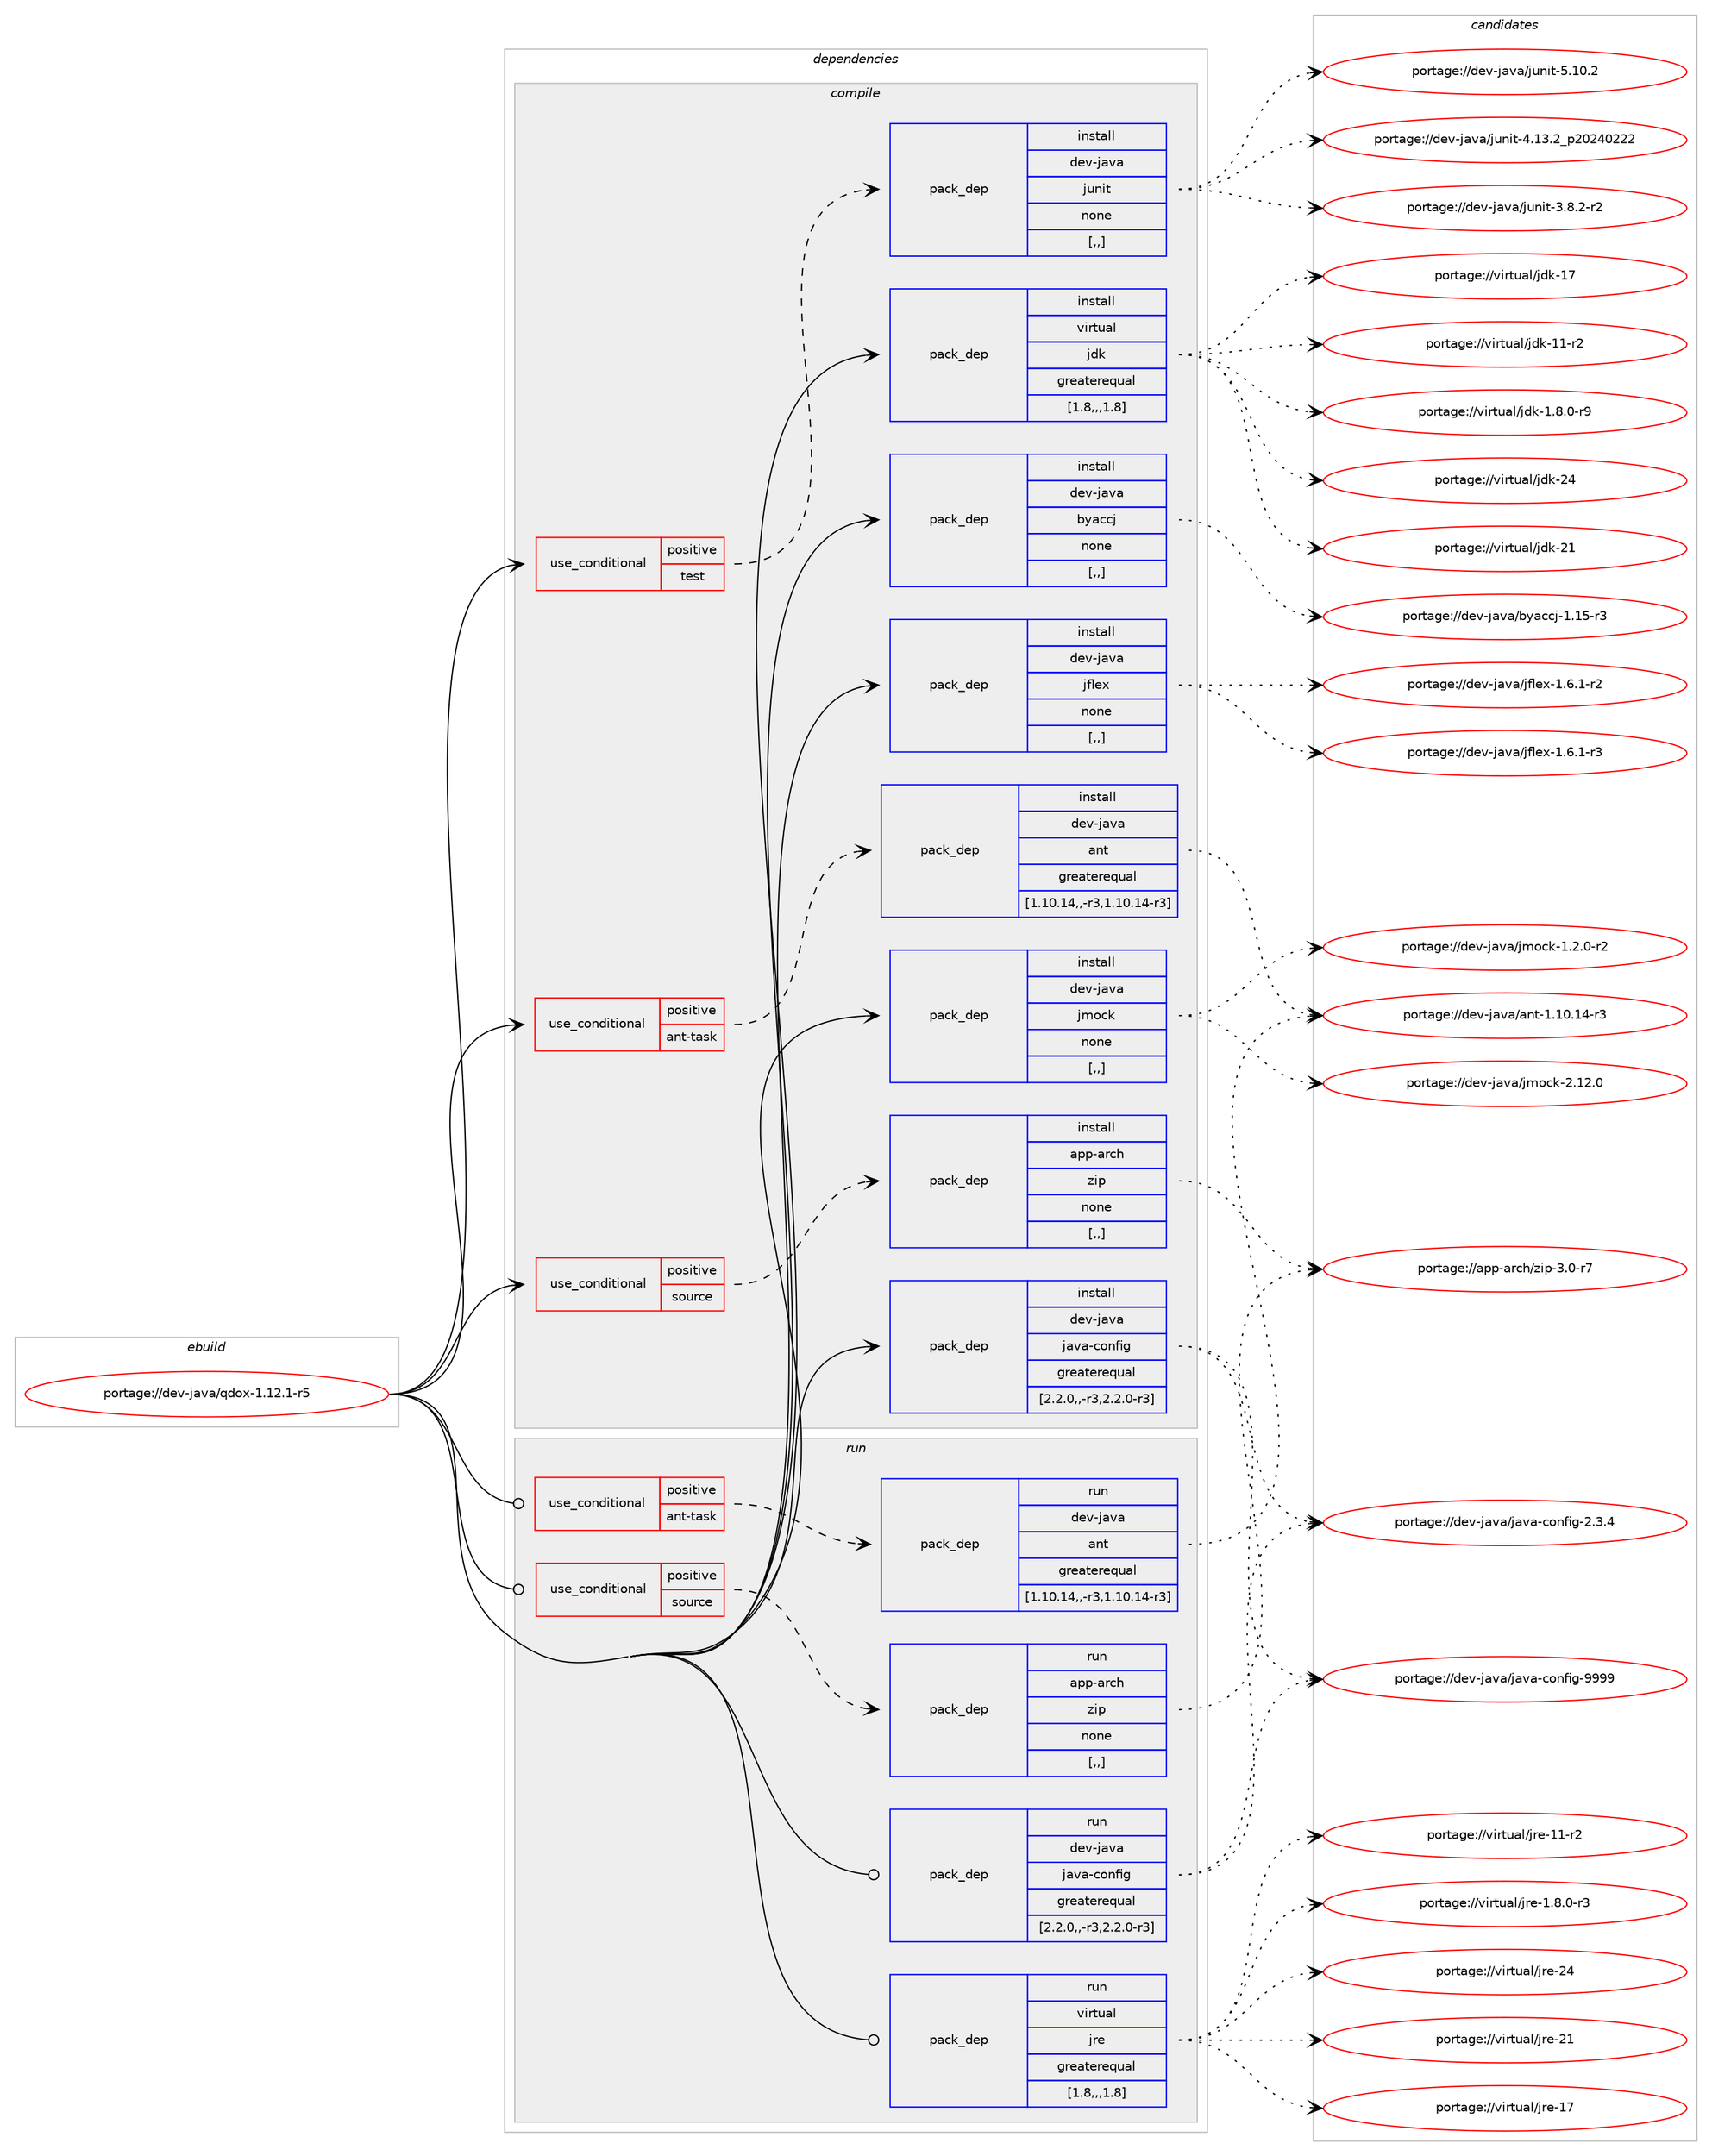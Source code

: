 digraph prolog {

# *************
# Graph options
# *************

newrank=true;
concentrate=true;
compound=true;
graph [rankdir=LR,fontname=Helvetica,fontsize=10,ranksep=1.5];#, ranksep=2.5, nodesep=0.2];
edge  [arrowhead=vee];
node  [fontname=Helvetica,fontsize=10];

# **********
# The ebuild
# **********

subgraph cluster_leftcol {
color=gray;
label=<<i>ebuild</i>>;
id [label="portage://dev-java/qdox-1.12.1-r5", color=red, width=4, href="../dev-java/qdox-1.12.1-r5.svg"];
}

# ****************
# The dependencies
# ****************

subgraph cluster_midcol {
color=gray;
label=<<i>dependencies</i>>;
subgraph cluster_compile {
fillcolor="#eeeeee";
style=filled;
label=<<i>compile</i>>;
subgraph cond22406 {
dependency97217 [label=<<TABLE BORDER="0" CELLBORDER="1" CELLSPACING="0" CELLPADDING="4"><TR><TD ROWSPAN="3" CELLPADDING="10">use_conditional</TD></TR><TR><TD>positive</TD></TR><TR><TD>ant-task</TD></TR></TABLE>>, shape=none, color=red];
subgraph pack73745 {
dependency97218 [label=<<TABLE BORDER="0" CELLBORDER="1" CELLSPACING="0" CELLPADDING="4" WIDTH="220"><TR><TD ROWSPAN="6" CELLPADDING="30">pack_dep</TD></TR><TR><TD WIDTH="110">install</TD></TR><TR><TD>dev-java</TD></TR><TR><TD>ant</TD></TR><TR><TD>greaterequal</TD></TR><TR><TD>[1.10.14,,-r3,1.10.14-r3]</TD></TR></TABLE>>, shape=none, color=blue];
}
dependency97217:e -> dependency97218:w [weight=20,style="dashed",arrowhead="vee"];
}
id:e -> dependency97217:w [weight=20,style="solid",arrowhead="vee"];
subgraph cond22407 {
dependency97219 [label=<<TABLE BORDER="0" CELLBORDER="1" CELLSPACING="0" CELLPADDING="4"><TR><TD ROWSPAN="3" CELLPADDING="10">use_conditional</TD></TR><TR><TD>positive</TD></TR><TR><TD>source</TD></TR></TABLE>>, shape=none, color=red];
subgraph pack73746 {
dependency97220 [label=<<TABLE BORDER="0" CELLBORDER="1" CELLSPACING="0" CELLPADDING="4" WIDTH="220"><TR><TD ROWSPAN="6" CELLPADDING="30">pack_dep</TD></TR><TR><TD WIDTH="110">install</TD></TR><TR><TD>app-arch</TD></TR><TR><TD>zip</TD></TR><TR><TD>none</TD></TR><TR><TD>[,,]</TD></TR></TABLE>>, shape=none, color=blue];
}
dependency97219:e -> dependency97220:w [weight=20,style="dashed",arrowhead="vee"];
}
id:e -> dependency97219:w [weight=20,style="solid",arrowhead="vee"];
subgraph cond22408 {
dependency97221 [label=<<TABLE BORDER="0" CELLBORDER="1" CELLSPACING="0" CELLPADDING="4"><TR><TD ROWSPAN="3" CELLPADDING="10">use_conditional</TD></TR><TR><TD>positive</TD></TR><TR><TD>test</TD></TR></TABLE>>, shape=none, color=red];
subgraph pack73747 {
dependency97222 [label=<<TABLE BORDER="0" CELLBORDER="1" CELLSPACING="0" CELLPADDING="4" WIDTH="220"><TR><TD ROWSPAN="6" CELLPADDING="30">pack_dep</TD></TR><TR><TD WIDTH="110">install</TD></TR><TR><TD>dev-java</TD></TR><TR><TD>junit</TD></TR><TR><TD>none</TD></TR><TR><TD>[,,]</TD></TR></TABLE>>, shape=none, color=blue];
}
dependency97221:e -> dependency97222:w [weight=20,style="dashed",arrowhead="vee"];
}
id:e -> dependency97221:w [weight=20,style="solid",arrowhead="vee"];
subgraph pack73748 {
dependency97223 [label=<<TABLE BORDER="0" CELLBORDER="1" CELLSPACING="0" CELLPADDING="4" WIDTH="220"><TR><TD ROWSPAN="6" CELLPADDING="30">pack_dep</TD></TR><TR><TD WIDTH="110">install</TD></TR><TR><TD>dev-java</TD></TR><TR><TD>byaccj</TD></TR><TR><TD>none</TD></TR><TR><TD>[,,]</TD></TR></TABLE>>, shape=none, color=blue];
}
id:e -> dependency97223:w [weight=20,style="solid",arrowhead="vee"];
subgraph pack73749 {
dependency97224 [label=<<TABLE BORDER="0" CELLBORDER="1" CELLSPACING="0" CELLPADDING="4" WIDTH="220"><TR><TD ROWSPAN="6" CELLPADDING="30">pack_dep</TD></TR><TR><TD WIDTH="110">install</TD></TR><TR><TD>dev-java</TD></TR><TR><TD>java-config</TD></TR><TR><TD>greaterequal</TD></TR><TR><TD>[2.2.0,,-r3,2.2.0-r3]</TD></TR></TABLE>>, shape=none, color=blue];
}
id:e -> dependency97224:w [weight=20,style="solid",arrowhead="vee"];
subgraph pack73750 {
dependency97225 [label=<<TABLE BORDER="0" CELLBORDER="1" CELLSPACING="0" CELLPADDING="4" WIDTH="220"><TR><TD ROWSPAN="6" CELLPADDING="30">pack_dep</TD></TR><TR><TD WIDTH="110">install</TD></TR><TR><TD>dev-java</TD></TR><TR><TD>jflex</TD></TR><TR><TD>none</TD></TR><TR><TD>[,,]</TD></TR></TABLE>>, shape=none, color=blue];
}
id:e -> dependency97225:w [weight=20,style="solid",arrowhead="vee"];
subgraph pack73751 {
dependency97226 [label=<<TABLE BORDER="0" CELLBORDER="1" CELLSPACING="0" CELLPADDING="4" WIDTH="220"><TR><TD ROWSPAN="6" CELLPADDING="30">pack_dep</TD></TR><TR><TD WIDTH="110">install</TD></TR><TR><TD>dev-java</TD></TR><TR><TD>jmock</TD></TR><TR><TD>none</TD></TR><TR><TD>[,,]</TD></TR></TABLE>>, shape=none, color=blue];
}
id:e -> dependency97226:w [weight=20,style="solid",arrowhead="vee"];
subgraph pack73752 {
dependency97227 [label=<<TABLE BORDER="0" CELLBORDER="1" CELLSPACING="0" CELLPADDING="4" WIDTH="220"><TR><TD ROWSPAN="6" CELLPADDING="30">pack_dep</TD></TR><TR><TD WIDTH="110">install</TD></TR><TR><TD>virtual</TD></TR><TR><TD>jdk</TD></TR><TR><TD>greaterequal</TD></TR><TR><TD>[1.8,,,1.8]</TD></TR></TABLE>>, shape=none, color=blue];
}
id:e -> dependency97227:w [weight=20,style="solid",arrowhead="vee"];
}
subgraph cluster_compileandrun {
fillcolor="#eeeeee";
style=filled;
label=<<i>compile and run</i>>;
}
subgraph cluster_run {
fillcolor="#eeeeee";
style=filled;
label=<<i>run</i>>;
subgraph cond22409 {
dependency97228 [label=<<TABLE BORDER="0" CELLBORDER="1" CELLSPACING="0" CELLPADDING="4"><TR><TD ROWSPAN="3" CELLPADDING="10">use_conditional</TD></TR><TR><TD>positive</TD></TR><TR><TD>ant-task</TD></TR></TABLE>>, shape=none, color=red];
subgraph pack73753 {
dependency97229 [label=<<TABLE BORDER="0" CELLBORDER="1" CELLSPACING="0" CELLPADDING="4" WIDTH="220"><TR><TD ROWSPAN="6" CELLPADDING="30">pack_dep</TD></TR><TR><TD WIDTH="110">run</TD></TR><TR><TD>dev-java</TD></TR><TR><TD>ant</TD></TR><TR><TD>greaterequal</TD></TR><TR><TD>[1.10.14,,-r3,1.10.14-r3]</TD></TR></TABLE>>, shape=none, color=blue];
}
dependency97228:e -> dependency97229:w [weight=20,style="dashed",arrowhead="vee"];
}
id:e -> dependency97228:w [weight=20,style="solid",arrowhead="odot"];
subgraph cond22410 {
dependency97230 [label=<<TABLE BORDER="0" CELLBORDER="1" CELLSPACING="0" CELLPADDING="4"><TR><TD ROWSPAN="3" CELLPADDING="10">use_conditional</TD></TR><TR><TD>positive</TD></TR><TR><TD>source</TD></TR></TABLE>>, shape=none, color=red];
subgraph pack73754 {
dependency97231 [label=<<TABLE BORDER="0" CELLBORDER="1" CELLSPACING="0" CELLPADDING="4" WIDTH="220"><TR><TD ROWSPAN="6" CELLPADDING="30">pack_dep</TD></TR><TR><TD WIDTH="110">run</TD></TR><TR><TD>app-arch</TD></TR><TR><TD>zip</TD></TR><TR><TD>none</TD></TR><TR><TD>[,,]</TD></TR></TABLE>>, shape=none, color=blue];
}
dependency97230:e -> dependency97231:w [weight=20,style="dashed",arrowhead="vee"];
}
id:e -> dependency97230:w [weight=20,style="solid",arrowhead="odot"];
subgraph pack73755 {
dependency97232 [label=<<TABLE BORDER="0" CELLBORDER="1" CELLSPACING="0" CELLPADDING="4" WIDTH="220"><TR><TD ROWSPAN="6" CELLPADDING="30">pack_dep</TD></TR><TR><TD WIDTH="110">run</TD></TR><TR><TD>dev-java</TD></TR><TR><TD>java-config</TD></TR><TR><TD>greaterequal</TD></TR><TR><TD>[2.2.0,,-r3,2.2.0-r3]</TD></TR></TABLE>>, shape=none, color=blue];
}
id:e -> dependency97232:w [weight=20,style="solid",arrowhead="odot"];
subgraph pack73756 {
dependency97233 [label=<<TABLE BORDER="0" CELLBORDER="1" CELLSPACING="0" CELLPADDING="4" WIDTH="220"><TR><TD ROWSPAN="6" CELLPADDING="30">pack_dep</TD></TR><TR><TD WIDTH="110">run</TD></TR><TR><TD>virtual</TD></TR><TR><TD>jre</TD></TR><TR><TD>greaterequal</TD></TR><TR><TD>[1.8,,,1.8]</TD></TR></TABLE>>, shape=none, color=blue];
}
id:e -> dependency97233:w [weight=20,style="solid",arrowhead="odot"];
}
}

# **************
# The candidates
# **************

subgraph cluster_choices {
rank=same;
color=gray;
label=<<i>candidates</i>>;

subgraph choice73745 {
color=black;
nodesep=1;
choice100101118451069711897479711011645494649484649524511451 [label="portage://dev-java/ant-1.10.14-r3", color=red, width=4,href="../dev-java/ant-1.10.14-r3.svg"];
dependency97218:e -> choice100101118451069711897479711011645494649484649524511451:w [style=dotted,weight="100"];
}
subgraph choice73746 {
color=black;
nodesep=1;
choice9711211245971149910447122105112455146484511455 [label="portage://app-arch/zip-3.0-r7", color=red, width=4,href="../app-arch/zip-3.0-r7.svg"];
dependency97220:e -> choice9711211245971149910447122105112455146484511455:w [style=dotted,weight="100"];
}
subgraph choice73747 {
color=black;
nodesep=1;
choice1001011184510697118974710611711010511645534649484650 [label="portage://dev-java/junit-5.10.2", color=red, width=4,href="../dev-java/junit-5.10.2.svg"];
choice1001011184510697118974710611711010511645524649514650951125048505248505050 [label="portage://dev-java/junit-4.13.2_p20240222", color=red, width=4,href="../dev-java/junit-4.13.2_p20240222.svg"];
choice100101118451069711897471061171101051164551465646504511450 [label="portage://dev-java/junit-3.8.2-r2", color=red, width=4,href="../dev-java/junit-3.8.2-r2.svg"];
dependency97222:e -> choice1001011184510697118974710611711010511645534649484650:w [style=dotted,weight="100"];
dependency97222:e -> choice1001011184510697118974710611711010511645524649514650951125048505248505050:w [style=dotted,weight="100"];
dependency97222:e -> choice100101118451069711897471061171101051164551465646504511450:w [style=dotted,weight="100"];
}
subgraph choice73748 {
color=black;
nodesep=1;
choice100101118451069711897479812197999910645494649534511451 [label="portage://dev-java/byaccj-1.15-r3", color=red, width=4,href="../dev-java/byaccj-1.15-r3.svg"];
dependency97223:e -> choice100101118451069711897479812197999910645494649534511451:w [style=dotted,weight="100"];
}
subgraph choice73749 {
color=black;
nodesep=1;
choice10010111845106971189747106971189745991111101021051034557575757 [label="portage://dev-java/java-config-9999", color=red, width=4,href="../dev-java/java-config-9999.svg"];
choice1001011184510697118974710697118974599111110102105103455046514652 [label="portage://dev-java/java-config-2.3.4", color=red, width=4,href="../dev-java/java-config-2.3.4.svg"];
dependency97224:e -> choice10010111845106971189747106971189745991111101021051034557575757:w [style=dotted,weight="100"];
dependency97224:e -> choice1001011184510697118974710697118974599111110102105103455046514652:w [style=dotted,weight="100"];
}
subgraph choice73750 {
color=black;
nodesep=1;
choice100101118451069711897471061021081011204549465446494511451 [label="portage://dev-java/jflex-1.6.1-r3", color=red, width=4,href="../dev-java/jflex-1.6.1-r3.svg"];
choice100101118451069711897471061021081011204549465446494511450 [label="portage://dev-java/jflex-1.6.1-r2", color=red, width=4,href="../dev-java/jflex-1.6.1-r2.svg"];
dependency97225:e -> choice100101118451069711897471061021081011204549465446494511451:w [style=dotted,weight="100"];
dependency97225:e -> choice100101118451069711897471061021081011204549465446494511450:w [style=dotted,weight="100"];
}
subgraph choice73751 {
color=black;
nodesep=1;
choice100101118451069711897471061091119910745504649504648 [label="portage://dev-java/jmock-2.12.0", color=red, width=4,href="../dev-java/jmock-2.12.0.svg"];
choice10010111845106971189747106109111991074549465046484511450 [label="portage://dev-java/jmock-1.2.0-r2", color=red, width=4,href="../dev-java/jmock-1.2.0-r2.svg"];
dependency97226:e -> choice100101118451069711897471061091119910745504649504648:w [style=dotted,weight="100"];
dependency97226:e -> choice10010111845106971189747106109111991074549465046484511450:w [style=dotted,weight="100"];
}
subgraph choice73752 {
color=black;
nodesep=1;
choice1181051141161179710847106100107455052 [label="portage://virtual/jdk-24", color=red, width=4,href="../virtual/jdk-24.svg"];
choice1181051141161179710847106100107455049 [label="portage://virtual/jdk-21", color=red, width=4,href="../virtual/jdk-21.svg"];
choice1181051141161179710847106100107454955 [label="portage://virtual/jdk-17", color=red, width=4,href="../virtual/jdk-17.svg"];
choice11810511411611797108471061001074549494511450 [label="portage://virtual/jdk-11-r2", color=red, width=4,href="../virtual/jdk-11-r2.svg"];
choice11810511411611797108471061001074549465646484511457 [label="portage://virtual/jdk-1.8.0-r9", color=red, width=4,href="../virtual/jdk-1.8.0-r9.svg"];
dependency97227:e -> choice1181051141161179710847106100107455052:w [style=dotted,weight="100"];
dependency97227:e -> choice1181051141161179710847106100107455049:w [style=dotted,weight="100"];
dependency97227:e -> choice1181051141161179710847106100107454955:w [style=dotted,weight="100"];
dependency97227:e -> choice11810511411611797108471061001074549494511450:w [style=dotted,weight="100"];
dependency97227:e -> choice11810511411611797108471061001074549465646484511457:w [style=dotted,weight="100"];
}
subgraph choice73753 {
color=black;
nodesep=1;
choice100101118451069711897479711011645494649484649524511451 [label="portage://dev-java/ant-1.10.14-r3", color=red, width=4,href="../dev-java/ant-1.10.14-r3.svg"];
dependency97229:e -> choice100101118451069711897479711011645494649484649524511451:w [style=dotted,weight="100"];
}
subgraph choice73754 {
color=black;
nodesep=1;
choice9711211245971149910447122105112455146484511455 [label="portage://app-arch/zip-3.0-r7", color=red, width=4,href="../app-arch/zip-3.0-r7.svg"];
dependency97231:e -> choice9711211245971149910447122105112455146484511455:w [style=dotted,weight="100"];
}
subgraph choice73755 {
color=black;
nodesep=1;
choice10010111845106971189747106971189745991111101021051034557575757 [label="portage://dev-java/java-config-9999", color=red, width=4,href="../dev-java/java-config-9999.svg"];
choice1001011184510697118974710697118974599111110102105103455046514652 [label="portage://dev-java/java-config-2.3.4", color=red, width=4,href="../dev-java/java-config-2.3.4.svg"];
dependency97232:e -> choice10010111845106971189747106971189745991111101021051034557575757:w [style=dotted,weight="100"];
dependency97232:e -> choice1001011184510697118974710697118974599111110102105103455046514652:w [style=dotted,weight="100"];
}
subgraph choice73756 {
color=black;
nodesep=1;
choice1181051141161179710847106114101455052 [label="portage://virtual/jre-24", color=red, width=4,href="../virtual/jre-24.svg"];
choice1181051141161179710847106114101455049 [label="portage://virtual/jre-21", color=red, width=4,href="../virtual/jre-21.svg"];
choice1181051141161179710847106114101454955 [label="portage://virtual/jre-17", color=red, width=4,href="../virtual/jre-17.svg"];
choice11810511411611797108471061141014549494511450 [label="portage://virtual/jre-11-r2", color=red, width=4,href="../virtual/jre-11-r2.svg"];
choice11810511411611797108471061141014549465646484511451 [label="portage://virtual/jre-1.8.0-r3", color=red, width=4,href="../virtual/jre-1.8.0-r3.svg"];
dependency97233:e -> choice1181051141161179710847106114101455052:w [style=dotted,weight="100"];
dependency97233:e -> choice1181051141161179710847106114101455049:w [style=dotted,weight="100"];
dependency97233:e -> choice1181051141161179710847106114101454955:w [style=dotted,weight="100"];
dependency97233:e -> choice11810511411611797108471061141014549494511450:w [style=dotted,weight="100"];
dependency97233:e -> choice11810511411611797108471061141014549465646484511451:w [style=dotted,weight="100"];
}
}

}
